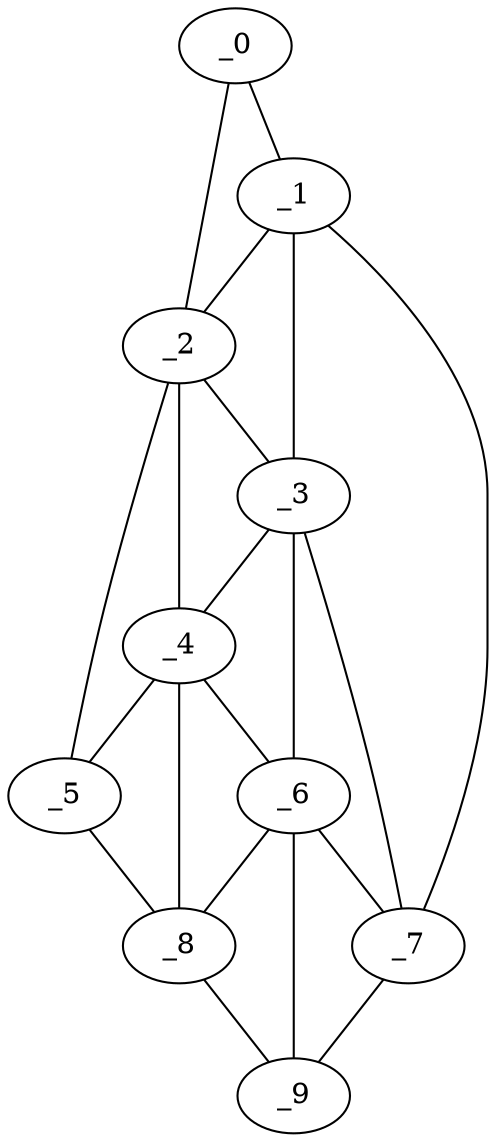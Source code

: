 graph "obj73__270.gxl" {
	_0	 [x=76,
		y=85];
	_1	 [x=80,
		y=80];
	_0 -- _1	 [valence=1];
	_2	 [x=101,
		y=90];
	_0 -- _2	 [valence=1];
	_1 -- _2	 [valence=1];
	_3	 [x=102,
		y=76];
	_1 -- _3	 [valence=2];
	_7	 [x=121,
		y=66];
	_1 -- _7	 [valence=1];
	_2 -- _3	 [valence=2];
	_4	 [x=109,
		y=80];
	_2 -- _4	 [valence=2];
	_5	 [x=112,
		y=91];
	_2 -- _5	 [valence=1];
	_3 -- _4	 [valence=1];
	_6	 [x=119,
		y=74];
	_3 -- _6	 [valence=2];
	_3 -- _7	 [valence=2];
	_4 -- _5	 [valence=2];
	_4 -- _6	 [valence=2];
	_8	 [x=121,
		y=87];
	_4 -- _8	 [valence=2];
	_5 -- _8	 [valence=1];
	_6 -- _7	 [valence=2];
	_6 -- _8	 [valence=1];
	_9	 [x=122,
		y=72];
	_6 -- _9	 [valence=2];
	_7 -- _9	 [valence=1];
	_8 -- _9	 [valence=1];
}
